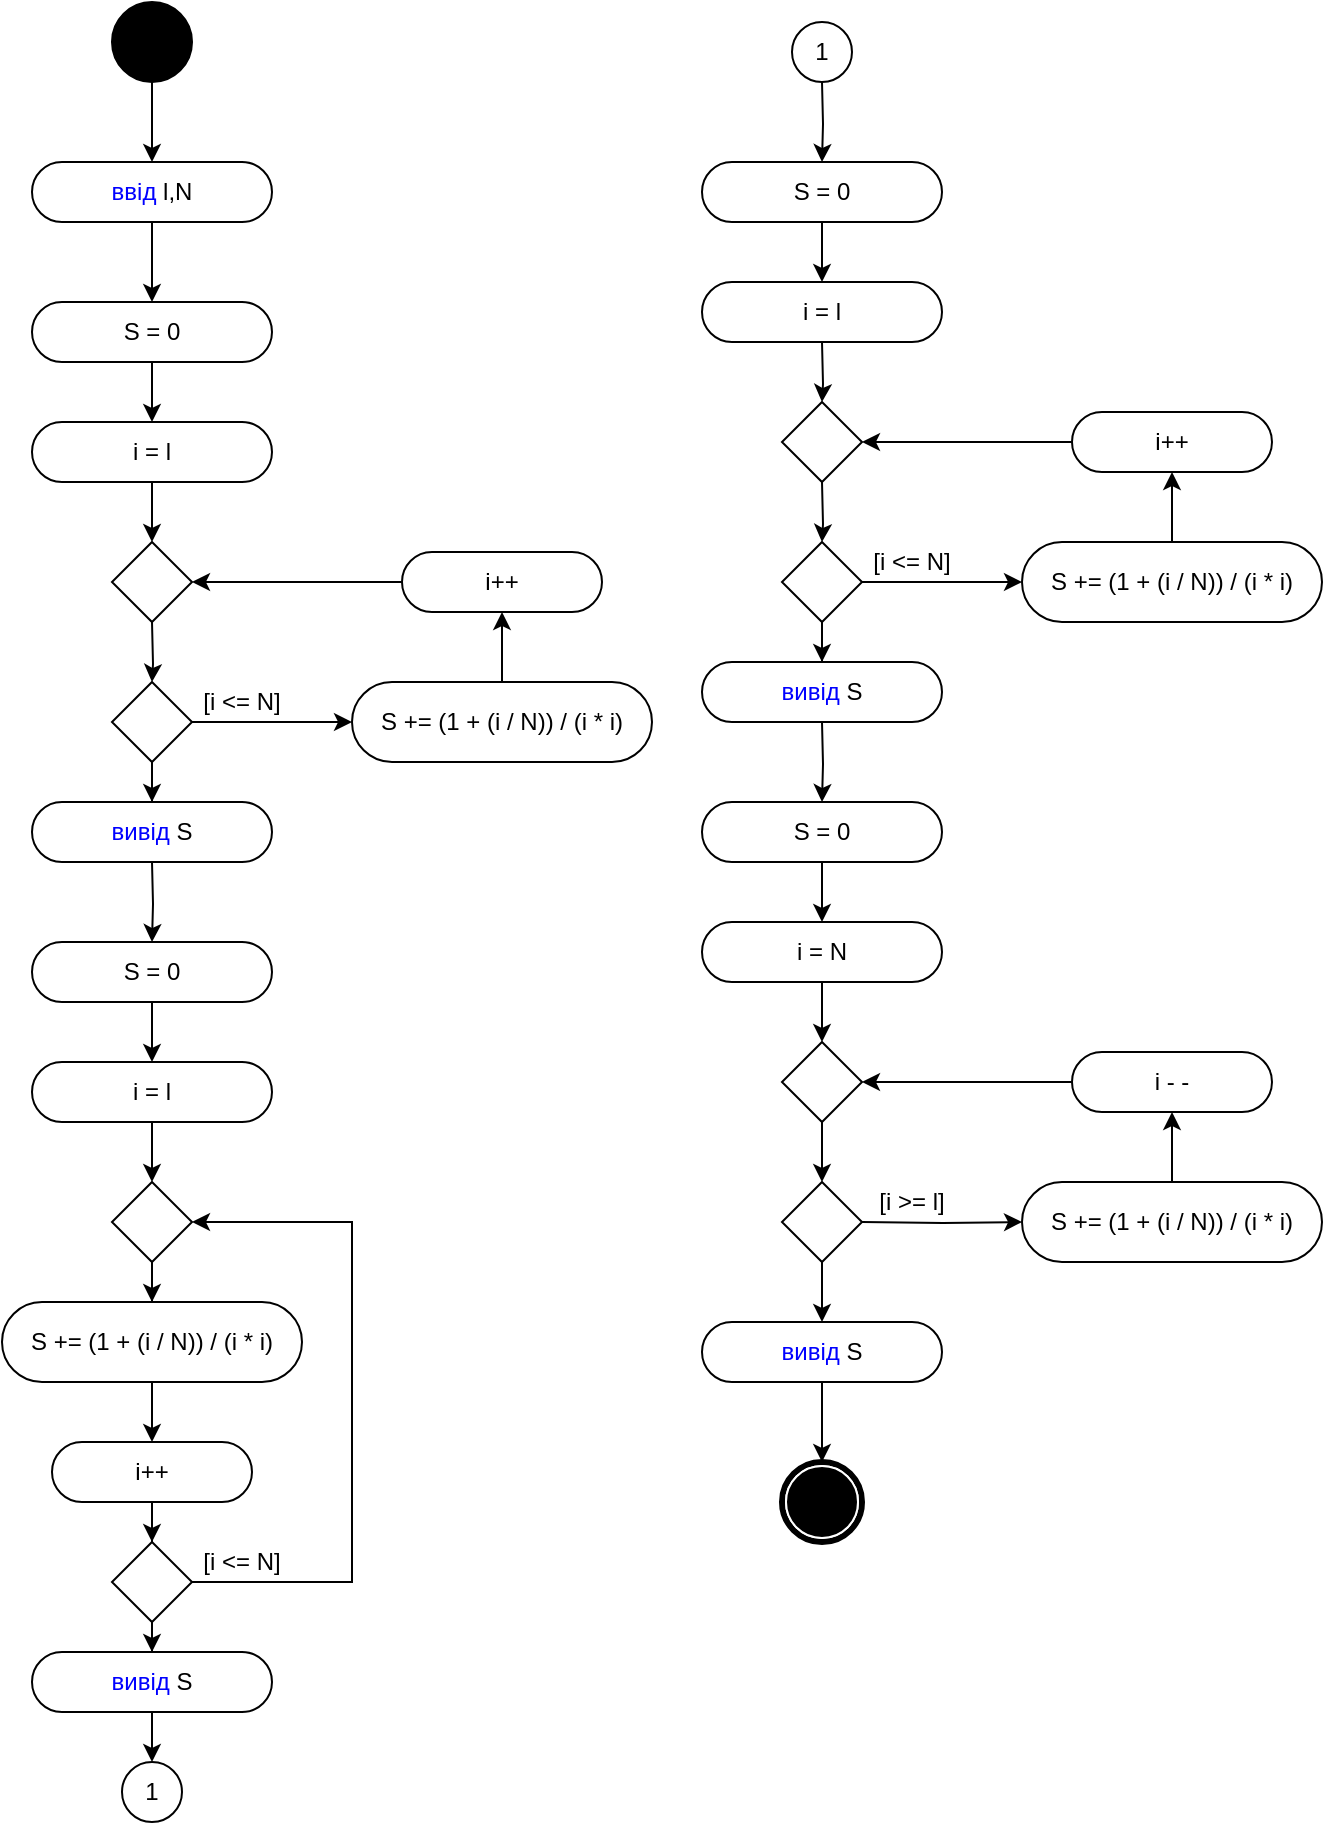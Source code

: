 <mxfile version="15.3.7" type="device"><diagram name="Page-1" id="0783ab3e-0a74-02c8-0abd-f7b4e66b4bec"><mxGraphModel dx="594" dy="869" grid="1" gridSize="10" guides="1" tooltips="1" connect="1" arrows="1" fold="1" page="1" pageScale="1" pageWidth="850" pageHeight="1100" background="none" math="0" shadow="0"><root><mxCell id="0"/><mxCell id="1" parent="0"/><mxCell id="QwuSCAM4prcFLoYylmH9-2" value="" style="edgeStyle=orthogonalEdgeStyle;rounded=0;orthogonalLoop=1;jettySize=auto;html=1;" edge="1" parent="1" source="60571a20871a0731-4" target="QwuSCAM4prcFLoYylmH9-1"><mxGeometry relative="1" as="geometry"/></mxCell><mxCell id="60571a20871a0731-4" value="" style="ellipse;whiteSpace=wrap;html=1;rounded=0;shadow=0;comic=0;labelBackgroundColor=none;strokeWidth=1;fillColor=#000000;fontFamily=Verdana;fontSize=12;align=center;" parent="1" vertex="1"><mxGeometry x="120" y="10" width="40" height="40" as="geometry"/></mxCell><mxCell id="60571a20871a0731-5" value="" style="shape=mxgraph.bpmn.shape;html=1;verticalLabelPosition=bottom;labelBackgroundColor=#ffffff;verticalAlign=top;perimeter=ellipsePerimeter;outline=end;symbol=terminate;rounded=0;shadow=0;comic=0;strokeWidth=1;fontFamily=Verdana;fontSize=12;align=center;" parent="1" vertex="1"><mxGeometry x="455" y="740" width="40" height="40" as="geometry"/></mxCell><mxCell id="QwuSCAM4prcFLoYylmH9-6" value="" style="edgeStyle=orthogonalEdgeStyle;rounded=0;orthogonalLoop=1;jettySize=auto;html=1;entryX=0.5;entryY=0;entryDx=0;entryDy=0;" edge="1" parent="1" source="QwuSCAM4prcFLoYylmH9-1" target="QwuSCAM4prcFLoYylmH9-3"><mxGeometry relative="1" as="geometry"/></mxCell><mxCell id="QwuSCAM4prcFLoYylmH9-1" value="&lt;font color=&quot;#0000ff&quot;&gt;ввід&lt;/font&gt; l,N" style="rounded=1;whiteSpace=wrap;html=1;arcSize=50;" vertex="1" parent="1"><mxGeometry x="80" y="90" width="120" height="30" as="geometry"/></mxCell><mxCell id="QwuSCAM4prcFLoYylmH9-7" value="" style="edgeStyle=orthogonalEdgeStyle;rounded=0;orthogonalLoop=1;jettySize=auto;html=1;" edge="1" parent="1" source="QwuSCAM4prcFLoYylmH9-3" target="QwuSCAM4prcFLoYylmH9-4"><mxGeometry relative="1" as="geometry"/></mxCell><mxCell id="QwuSCAM4prcFLoYylmH9-3" value="S = 0" style="rounded=1;whiteSpace=wrap;html=1;arcSize=50;" vertex="1" parent="1"><mxGeometry x="80" y="160" width="120" height="30" as="geometry"/></mxCell><mxCell id="QwuSCAM4prcFLoYylmH9-9" value="" style="edgeStyle=orthogonalEdgeStyle;rounded=0;orthogonalLoop=1;jettySize=auto;html=1;" edge="1" parent="1" source="QwuSCAM4prcFLoYylmH9-4" target="QwuSCAM4prcFLoYylmH9-8"><mxGeometry relative="1" as="geometry"/></mxCell><mxCell id="QwuSCAM4prcFLoYylmH9-4" value="i = l" style="rounded=1;whiteSpace=wrap;html=1;arcSize=50;" vertex="1" parent="1"><mxGeometry x="80" y="220" width="120" height="30" as="geometry"/></mxCell><mxCell id="QwuSCAM4prcFLoYylmH9-8" value="" style="rhombus;whiteSpace=wrap;html=1;" vertex="1" parent="1"><mxGeometry x="120" y="280" width="40" height="40" as="geometry"/></mxCell><mxCell id="QwuSCAM4prcFLoYylmH9-10" value="" style="edgeStyle=orthogonalEdgeStyle;rounded=0;orthogonalLoop=1;jettySize=auto;html=1;" edge="1" parent="1" target="QwuSCAM4prcFLoYylmH9-11"><mxGeometry relative="1" as="geometry"><mxPoint x="140" y="320" as="sourcePoint"/></mxGeometry></mxCell><mxCell id="QwuSCAM4prcFLoYylmH9-14" value="" style="edgeStyle=orthogonalEdgeStyle;rounded=0;orthogonalLoop=1;jettySize=auto;html=1;" edge="1" parent="1" source="QwuSCAM4prcFLoYylmH9-11" target="QwuSCAM4prcFLoYylmH9-12"><mxGeometry relative="1" as="geometry"/></mxCell><mxCell id="QwuSCAM4prcFLoYylmH9-19" value="" style="edgeStyle=orthogonalEdgeStyle;rounded=0;orthogonalLoop=1;jettySize=auto;html=1;" edge="1" parent="1" source="QwuSCAM4prcFLoYylmH9-11" target="QwuSCAM4prcFLoYylmH9-18"><mxGeometry relative="1" as="geometry"/></mxCell><mxCell id="QwuSCAM4prcFLoYylmH9-11" value="" style="rhombus;whiteSpace=wrap;html=1;" vertex="1" parent="1"><mxGeometry x="120" y="350" width="40" height="40" as="geometry"/></mxCell><mxCell id="QwuSCAM4prcFLoYylmH9-15" value="" style="edgeStyle=orthogonalEdgeStyle;rounded=0;orthogonalLoop=1;jettySize=auto;html=1;" edge="1" parent="1" source="QwuSCAM4prcFLoYylmH9-12" target="QwuSCAM4prcFLoYylmH9-13"><mxGeometry relative="1" as="geometry"/></mxCell><mxCell id="QwuSCAM4prcFLoYylmH9-12" value="&lt;span&gt;S += (1 + (i / N)) / (i * i)&lt;/span&gt;" style="rounded=1;whiteSpace=wrap;html=1;arcSize=50;" vertex="1" parent="1"><mxGeometry x="240" y="350" width="150" height="40" as="geometry"/></mxCell><mxCell id="QwuSCAM4prcFLoYylmH9-16" value="" style="edgeStyle=orthogonalEdgeStyle;rounded=0;orthogonalLoop=1;jettySize=auto;html=1;" edge="1" parent="1" source="QwuSCAM4prcFLoYylmH9-13" target="QwuSCAM4prcFLoYylmH9-8"><mxGeometry relative="1" as="geometry"/></mxCell><mxCell id="QwuSCAM4prcFLoYylmH9-13" value="&lt;span&gt;i++&lt;/span&gt;" style="rounded=1;whiteSpace=wrap;html=1;arcSize=50;" vertex="1" parent="1"><mxGeometry x="265" y="285" width="100" height="30" as="geometry"/></mxCell><mxCell id="QwuSCAM4prcFLoYylmH9-17" value="[i &amp;lt;= N]" style="text;html=1;strokeColor=none;fillColor=none;align=center;verticalAlign=middle;whiteSpace=wrap;rounded=0;" vertex="1" parent="1"><mxGeometry x="160" y="350" width="50" height="20" as="geometry"/></mxCell><mxCell id="QwuSCAM4prcFLoYylmH9-18" value="&lt;font color=&quot;#0000ff&quot;&gt;вивід&lt;/font&gt;&amp;nbsp;S" style="rounded=1;whiteSpace=wrap;html=1;arcSize=50;" vertex="1" parent="1"><mxGeometry x="80" y="410" width="120" height="30" as="geometry"/></mxCell><mxCell id="QwuSCAM4prcFLoYylmH9-20" value="" style="edgeStyle=orthogonalEdgeStyle;rounded=0;orthogonalLoop=1;jettySize=auto;html=1;entryX=0.5;entryY=0;entryDx=0;entryDy=0;" edge="1" parent="1" target="QwuSCAM4prcFLoYylmH9-22"><mxGeometry relative="1" as="geometry"><mxPoint x="140" y="440" as="sourcePoint"/></mxGeometry></mxCell><mxCell id="QwuSCAM4prcFLoYylmH9-21" value="" style="edgeStyle=orthogonalEdgeStyle;rounded=0;orthogonalLoop=1;jettySize=auto;html=1;" edge="1" parent="1" source="QwuSCAM4prcFLoYylmH9-22" target="QwuSCAM4prcFLoYylmH9-24"><mxGeometry relative="1" as="geometry"/></mxCell><mxCell id="QwuSCAM4prcFLoYylmH9-22" value="S = 0" style="rounded=1;whiteSpace=wrap;html=1;arcSize=50;" vertex="1" parent="1"><mxGeometry x="80" y="480" width="120" height="30" as="geometry"/></mxCell><mxCell id="QwuSCAM4prcFLoYylmH9-23" value="" style="edgeStyle=orthogonalEdgeStyle;rounded=0;orthogonalLoop=1;jettySize=auto;html=1;" edge="1" parent="1" source="QwuSCAM4prcFLoYylmH9-24"><mxGeometry relative="1" as="geometry"><mxPoint x="140" y="600" as="targetPoint"/></mxGeometry></mxCell><mxCell id="QwuSCAM4prcFLoYylmH9-24" value="i = l" style="rounded=1;whiteSpace=wrap;html=1;arcSize=50;" vertex="1" parent="1"><mxGeometry x="80" y="540" width="120" height="30" as="geometry"/></mxCell><mxCell id="QwuSCAM4prcFLoYylmH9-28" value="" style="edgeStyle=orthogonalEdgeStyle;rounded=0;orthogonalLoop=1;jettySize=auto;html=1;entryX=0.5;entryY=0;entryDx=0;entryDy=0;" edge="1" parent="1" source="QwuSCAM4prcFLoYylmH9-25" target="QwuSCAM4prcFLoYylmH9-26"><mxGeometry relative="1" as="geometry"><Array as="points"/></mxGeometry></mxCell><mxCell id="QwuSCAM4prcFLoYylmH9-25" value="" style="rhombus;whiteSpace=wrap;html=1;" vertex="1" parent="1"><mxGeometry x="120" y="600" width="40" height="40" as="geometry"/></mxCell><mxCell id="QwuSCAM4prcFLoYylmH9-29" value="" style="edgeStyle=orthogonalEdgeStyle;rounded=0;orthogonalLoop=1;jettySize=auto;html=1;" edge="1" parent="1" source="QwuSCAM4prcFLoYylmH9-26" target="QwuSCAM4prcFLoYylmH9-27"><mxGeometry relative="1" as="geometry"/></mxCell><mxCell id="QwuSCAM4prcFLoYylmH9-26" value="&lt;span&gt;S += (1 + (i / N)) / (i * i)&lt;/span&gt;" style="rounded=1;whiteSpace=wrap;html=1;arcSize=50;" vertex="1" parent="1"><mxGeometry x="65" y="660" width="150" height="40" as="geometry"/></mxCell><mxCell id="QwuSCAM4prcFLoYylmH9-31" style="edgeStyle=orthogonalEdgeStyle;rounded=0;orthogonalLoop=1;jettySize=auto;html=1;entryX=0.5;entryY=0;entryDx=0;entryDy=0;" edge="1" parent="1" source="QwuSCAM4prcFLoYylmH9-27" target="QwuSCAM4prcFLoYylmH9-30"><mxGeometry relative="1" as="geometry"><mxPoint x="240" y="790" as="targetPoint"/></mxGeometry></mxCell><mxCell id="QwuSCAM4prcFLoYylmH9-27" value="&lt;span&gt;i++&lt;/span&gt;" style="rounded=1;whiteSpace=wrap;html=1;arcSize=50;" vertex="1" parent="1"><mxGeometry x="90" y="730" width="100" height="30" as="geometry"/></mxCell><mxCell id="QwuSCAM4prcFLoYylmH9-32" style="edgeStyle=orthogonalEdgeStyle;rounded=0;orthogonalLoop=1;jettySize=auto;html=1;exitX=1;exitY=0.5;exitDx=0;exitDy=0;entryX=1;entryY=0.5;entryDx=0;entryDy=0;" edge="1" parent="1" source="QwuSCAM4prcFLoYylmH9-30" target="QwuSCAM4prcFLoYylmH9-25"><mxGeometry relative="1" as="geometry"><Array as="points"><mxPoint x="240" y="800"/><mxPoint x="240" y="620"/></Array></mxGeometry></mxCell><mxCell id="QwuSCAM4prcFLoYylmH9-35" value="" style="edgeStyle=orthogonalEdgeStyle;rounded=0;orthogonalLoop=1;jettySize=auto;html=1;" edge="1" parent="1" source="QwuSCAM4prcFLoYylmH9-30" target="QwuSCAM4prcFLoYylmH9-34"><mxGeometry relative="1" as="geometry"/></mxCell><mxCell id="QwuSCAM4prcFLoYylmH9-30" value="" style="rhombus;whiteSpace=wrap;html=1;" vertex="1" parent="1"><mxGeometry x="120" y="780" width="40" height="40" as="geometry"/></mxCell><mxCell id="QwuSCAM4prcFLoYylmH9-33" value="[i &amp;lt;= N]" style="text;html=1;strokeColor=none;fillColor=none;align=center;verticalAlign=middle;whiteSpace=wrap;rounded=0;" vertex="1" parent="1"><mxGeometry x="160" y="780" width="50" height="20" as="geometry"/></mxCell><mxCell id="QwuSCAM4prcFLoYylmH9-37" value="" style="edgeStyle=orthogonalEdgeStyle;rounded=0;orthogonalLoop=1;jettySize=auto;html=1;" edge="1" parent="1" source="QwuSCAM4prcFLoYylmH9-34" target="QwuSCAM4prcFLoYylmH9-36"><mxGeometry relative="1" as="geometry"/></mxCell><mxCell id="QwuSCAM4prcFLoYylmH9-34" value="&lt;font color=&quot;#0000ff&quot;&gt;вивід&lt;/font&gt;&amp;nbsp;S" style="rounded=1;whiteSpace=wrap;html=1;arcSize=50;" vertex="1" parent="1"><mxGeometry x="80" y="835" width="120" height="30" as="geometry"/></mxCell><mxCell id="QwuSCAM4prcFLoYylmH9-36" value="1" style="ellipse;whiteSpace=wrap;html=1;aspect=fixed;" vertex="1" parent="1"><mxGeometry x="125" y="890" width="30" height="30" as="geometry"/></mxCell><mxCell id="QwuSCAM4prcFLoYylmH9-39" value="1" style="ellipse;whiteSpace=wrap;html=1;aspect=fixed;" vertex="1" parent="1"><mxGeometry x="460" y="20" width="30" height="30" as="geometry"/></mxCell><mxCell id="QwuSCAM4prcFLoYylmH9-40" value="" style="edgeStyle=orthogonalEdgeStyle;rounded=0;orthogonalLoop=1;jettySize=auto;html=1;entryX=0.5;entryY=0;entryDx=0;entryDy=0;" edge="1" parent="1" target="QwuSCAM4prcFLoYylmH9-42"><mxGeometry relative="1" as="geometry"><mxPoint x="475" y="50" as="sourcePoint"/></mxGeometry></mxCell><mxCell id="QwuSCAM4prcFLoYylmH9-41" value="" style="edgeStyle=orthogonalEdgeStyle;rounded=0;orthogonalLoop=1;jettySize=auto;html=1;" edge="1" parent="1" source="QwuSCAM4prcFLoYylmH9-42" target="QwuSCAM4prcFLoYylmH9-43"><mxGeometry relative="1" as="geometry"/></mxCell><mxCell id="QwuSCAM4prcFLoYylmH9-42" value="S = 0" style="rounded=1;whiteSpace=wrap;html=1;arcSize=50;" vertex="1" parent="1"><mxGeometry x="415" y="90" width="120" height="30" as="geometry"/></mxCell><mxCell id="QwuSCAM4prcFLoYylmH9-43" value="i = l" style="rounded=1;whiteSpace=wrap;html=1;arcSize=50;" vertex="1" parent="1"><mxGeometry x="415" y="150" width="120" height="30" as="geometry"/></mxCell><mxCell id="QwuSCAM4prcFLoYylmH9-44" value="" style="edgeStyle=orthogonalEdgeStyle;rounded=0;orthogonalLoop=1;jettySize=auto;html=1;" edge="1" parent="1" target="QwuSCAM4prcFLoYylmH9-45"><mxGeometry relative="1" as="geometry"><mxPoint x="475" y="180" as="sourcePoint"/></mxGeometry></mxCell><mxCell id="QwuSCAM4prcFLoYylmH9-45" value="" style="rhombus;whiteSpace=wrap;html=1;" vertex="1" parent="1"><mxGeometry x="455" y="210" width="40" height="40" as="geometry"/></mxCell><mxCell id="QwuSCAM4prcFLoYylmH9-46" value="" style="edgeStyle=orthogonalEdgeStyle;rounded=0;orthogonalLoop=1;jettySize=auto;html=1;" edge="1" parent="1" target="QwuSCAM4prcFLoYylmH9-49"><mxGeometry relative="1" as="geometry"><mxPoint x="475" y="250" as="sourcePoint"/></mxGeometry></mxCell><mxCell id="QwuSCAM4prcFLoYylmH9-47" value="" style="edgeStyle=orthogonalEdgeStyle;rounded=0;orthogonalLoop=1;jettySize=auto;html=1;" edge="1" parent="1" source="QwuSCAM4prcFLoYylmH9-49" target="QwuSCAM4prcFLoYylmH9-51"><mxGeometry relative="1" as="geometry"/></mxCell><mxCell id="QwuSCAM4prcFLoYylmH9-48" value="" style="edgeStyle=orthogonalEdgeStyle;rounded=0;orthogonalLoop=1;jettySize=auto;html=1;" edge="1" parent="1" source="QwuSCAM4prcFLoYylmH9-49" target="QwuSCAM4prcFLoYylmH9-55"><mxGeometry relative="1" as="geometry"/></mxCell><mxCell id="QwuSCAM4prcFLoYylmH9-49" value="" style="rhombus;whiteSpace=wrap;html=1;" vertex="1" parent="1"><mxGeometry x="455" y="280" width="40" height="40" as="geometry"/></mxCell><mxCell id="QwuSCAM4prcFLoYylmH9-50" value="" style="edgeStyle=orthogonalEdgeStyle;rounded=0;orthogonalLoop=1;jettySize=auto;html=1;" edge="1" parent="1" source="QwuSCAM4prcFLoYylmH9-51" target="QwuSCAM4prcFLoYylmH9-53"><mxGeometry relative="1" as="geometry"/></mxCell><mxCell id="QwuSCAM4prcFLoYylmH9-51" value="&lt;span&gt;S += (1 + (i / N)) / (i * i)&lt;/span&gt;" style="rounded=1;whiteSpace=wrap;html=1;arcSize=50;" vertex="1" parent="1"><mxGeometry x="575" y="280" width="150" height="40" as="geometry"/></mxCell><mxCell id="QwuSCAM4prcFLoYylmH9-52" value="" style="edgeStyle=orthogonalEdgeStyle;rounded=0;orthogonalLoop=1;jettySize=auto;html=1;" edge="1" parent="1" source="QwuSCAM4prcFLoYylmH9-53" target="QwuSCAM4prcFLoYylmH9-45"><mxGeometry relative="1" as="geometry"/></mxCell><mxCell id="QwuSCAM4prcFLoYylmH9-53" value="&lt;span&gt;i++&lt;/span&gt;" style="rounded=1;whiteSpace=wrap;html=1;arcSize=50;" vertex="1" parent="1"><mxGeometry x="600" y="215" width="100" height="30" as="geometry"/></mxCell><mxCell id="QwuSCAM4prcFLoYylmH9-54" value="[i &amp;lt;= N]" style="text;html=1;strokeColor=none;fillColor=none;align=center;verticalAlign=middle;whiteSpace=wrap;rounded=0;" vertex="1" parent="1"><mxGeometry x="495" y="280" width="50" height="20" as="geometry"/></mxCell><mxCell id="QwuSCAM4prcFLoYylmH9-55" value="&lt;font color=&quot;#0000ff&quot;&gt;вивід&lt;/font&gt;&amp;nbsp;S" style="rounded=1;whiteSpace=wrap;html=1;arcSize=50;" vertex="1" parent="1"><mxGeometry x="415" y="340" width="120" height="30" as="geometry"/></mxCell><mxCell id="QwuSCAM4prcFLoYylmH9-56" value="" style="edgeStyle=orthogonalEdgeStyle;rounded=0;orthogonalLoop=1;jettySize=auto;html=1;entryX=0.5;entryY=0;entryDx=0;entryDy=0;" edge="1" parent="1" target="QwuSCAM4prcFLoYylmH9-58"><mxGeometry relative="1" as="geometry"><mxPoint x="475" y="370" as="sourcePoint"/></mxGeometry></mxCell><mxCell id="QwuSCAM4prcFLoYylmH9-57" value="" style="edgeStyle=orthogonalEdgeStyle;rounded=0;orthogonalLoop=1;jettySize=auto;html=1;" edge="1" parent="1" source="QwuSCAM4prcFLoYylmH9-58" target="QwuSCAM4prcFLoYylmH9-60"><mxGeometry relative="1" as="geometry"/></mxCell><mxCell id="QwuSCAM4prcFLoYylmH9-58" value="S = 0" style="rounded=1;whiteSpace=wrap;html=1;arcSize=50;" vertex="1" parent="1"><mxGeometry x="415" y="410" width="120" height="30" as="geometry"/></mxCell><mxCell id="QwuSCAM4prcFLoYylmH9-59" value="" style="edgeStyle=orthogonalEdgeStyle;rounded=0;orthogonalLoop=1;jettySize=auto;html=1;" edge="1" parent="1" source="QwuSCAM4prcFLoYylmH9-60"><mxGeometry relative="1" as="geometry"><mxPoint x="475" y="530" as="targetPoint"/></mxGeometry></mxCell><mxCell id="QwuSCAM4prcFLoYylmH9-60" value="i = N" style="rounded=1;whiteSpace=wrap;html=1;arcSize=50;" vertex="1" parent="1"><mxGeometry x="415" y="470" width="120" height="30" as="geometry"/></mxCell><mxCell id="QwuSCAM4prcFLoYylmH9-63" value="" style="edgeStyle=orthogonalEdgeStyle;rounded=0;orthogonalLoop=1;jettySize=auto;html=1;" edge="1" parent="1" source="QwuSCAM4prcFLoYylmH9-61" target="QwuSCAM4prcFLoYylmH9-62"><mxGeometry relative="1" as="geometry"/></mxCell><mxCell id="QwuSCAM4prcFLoYylmH9-61" value="" style="rhombus;whiteSpace=wrap;html=1;" vertex="1" parent="1"><mxGeometry x="455" y="530" width="40" height="40" as="geometry"/></mxCell><mxCell id="QwuSCAM4prcFLoYylmH9-71" value="" style="edgeStyle=orthogonalEdgeStyle;rounded=0;orthogonalLoop=1;jettySize=auto;html=1;" edge="1" parent="1" source="QwuSCAM4prcFLoYylmH9-62" target="QwuSCAM4prcFLoYylmH9-70"><mxGeometry relative="1" as="geometry"/></mxCell><mxCell id="QwuSCAM4prcFLoYylmH9-62" value="" style="rhombus;whiteSpace=wrap;html=1;" vertex="1" parent="1"><mxGeometry x="455" y="600" width="40" height="40" as="geometry"/></mxCell><mxCell id="QwuSCAM4prcFLoYylmH9-64" value="" style="edgeStyle=orthogonalEdgeStyle;rounded=0;orthogonalLoop=1;jettySize=auto;html=1;" edge="1" parent="1" target="QwuSCAM4prcFLoYylmH9-66"><mxGeometry relative="1" as="geometry"><mxPoint x="495" y="620" as="sourcePoint"/></mxGeometry></mxCell><mxCell id="QwuSCAM4prcFLoYylmH9-65" value="" style="edgeStyle=orthogonalEdgeStyle;rounded=0;orthogonalLoop=1;jettySize=auto;html=1;" edge="1" parent="1" source="QwuSCAM4prcFLoYylmH9-66" target="QwuSCAM4prcFLoYylmH9-68"><mxGeometry relative="1" as="geometry"/></mxCell><mxCell id="QwuSCAM4prcFLoYylmH9-66" value="&lt;span&gt;S += (1 + (i / N)) / (i * i)&lt;/span&gt;" style="rounded=1;whiteSpace=wrap;html=1;arcSize=50;" vertex="1" parent="1"><mxGeometry x="575" y="600" width="150" height="40" as="geometry"/></mxCell><mxCell id="QwuSCAM4prcFLoYylmH9-67" value="" style="edgeStyle=orthogonalEdgeStyle;rounded=0;orthogonalLoop=1;jettySize=auto;html=1;" edge="1" parent="1" source="QwuSCAM4prcFLoYylmH9-68"><mxGeometry relative="1" as="geometry"><mxPoint x="495" y="550" as="targetPoint"/></mxGeometry></mxCell><mxCell id="QwuSCAM4prcFLoYylmH9-68" value="&lt;span&gt;i - -&lt;/span&gt;" style="rounded=1;whiteSpace=wrap;html=1;arcSize=50;" vertex="1" parent="1"><mxGeometry x="600" y="535" width="100" height="30" as="geometry"/></mxCell><mxCell id="QwuSCAM4prcFLoYylmH9-69" value="[i &amp;gt;= l]" style="text;html=1;strokeColor=none;fillColor=none;align=center;verticalAlign=middle;whiteSpace=wrap;rounded=0;" vertex="1" parent="1"><mxGeometry x="495" y="600" width="50" height="20" as="geometry"/></mxCell><mxCell id="QwuSCAM4prcFLoYylmH9-72" value="" style="edgeStyle=orthogonalEdgeStyle;rounded=0;orthogonalLoop=1;jettySize=auto;html=1;" edge="1" parent="1" source="QwuSCAM4prcFLoYylmH9-70" target="60571a20871a0731-5"><mxGeometry relative="1" as="geometry"/></mxCell><mxCell id="QwuSCAM4prcFLoYylmH9-70" value="&lt;font color=&quot;#0000ff&quot;&gt;вивід&lt;/font&gt;&amp;nbsp;S" style="rounded=1;whiteSpace=wrap;html=1;arcSize=50;" vertex="1" parent="1"><mxGeometry x="415" y="670" width="120" height="30" as="geometry"/></mxCell></root></mxGraphModel></diagram></mxfile>